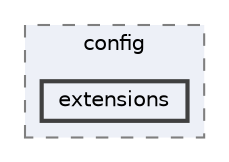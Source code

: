 digraph "packages/cli/src/config/extensions"
{
 // LATEX_PDF_SIZE
  bgcolor="transparent";
  edge [fontname=Helvetica,fontsize=10,labelfontname=Helvetica,labelfontsize=10];
  node [fontname=Helvetica,fontsize=10,shape=box,height=0.2,width=0.4];
  compound=true
  subgraph clusterdir_70f7c3ef4fe2d5a28b1f688cefc30364 {
    graph [ bgcolor="#edf0f7", pencolor="grey50", label="config", fontname=Helvetica,fontsize=10 style="filled,dashed", URL="dir_70f7c3ef4fe2d5a28b1f688cefc30364.html",tooltip=""]
  dir_96c46e0b434aad481369553a437ccbd8 [label="extensions", fillcolor="#edf0f7", color="grey25", style="filled,bold", URL="dir_96c46e0b434aad481369553a437ccbd8.html",tooltip=""];
  }
}
